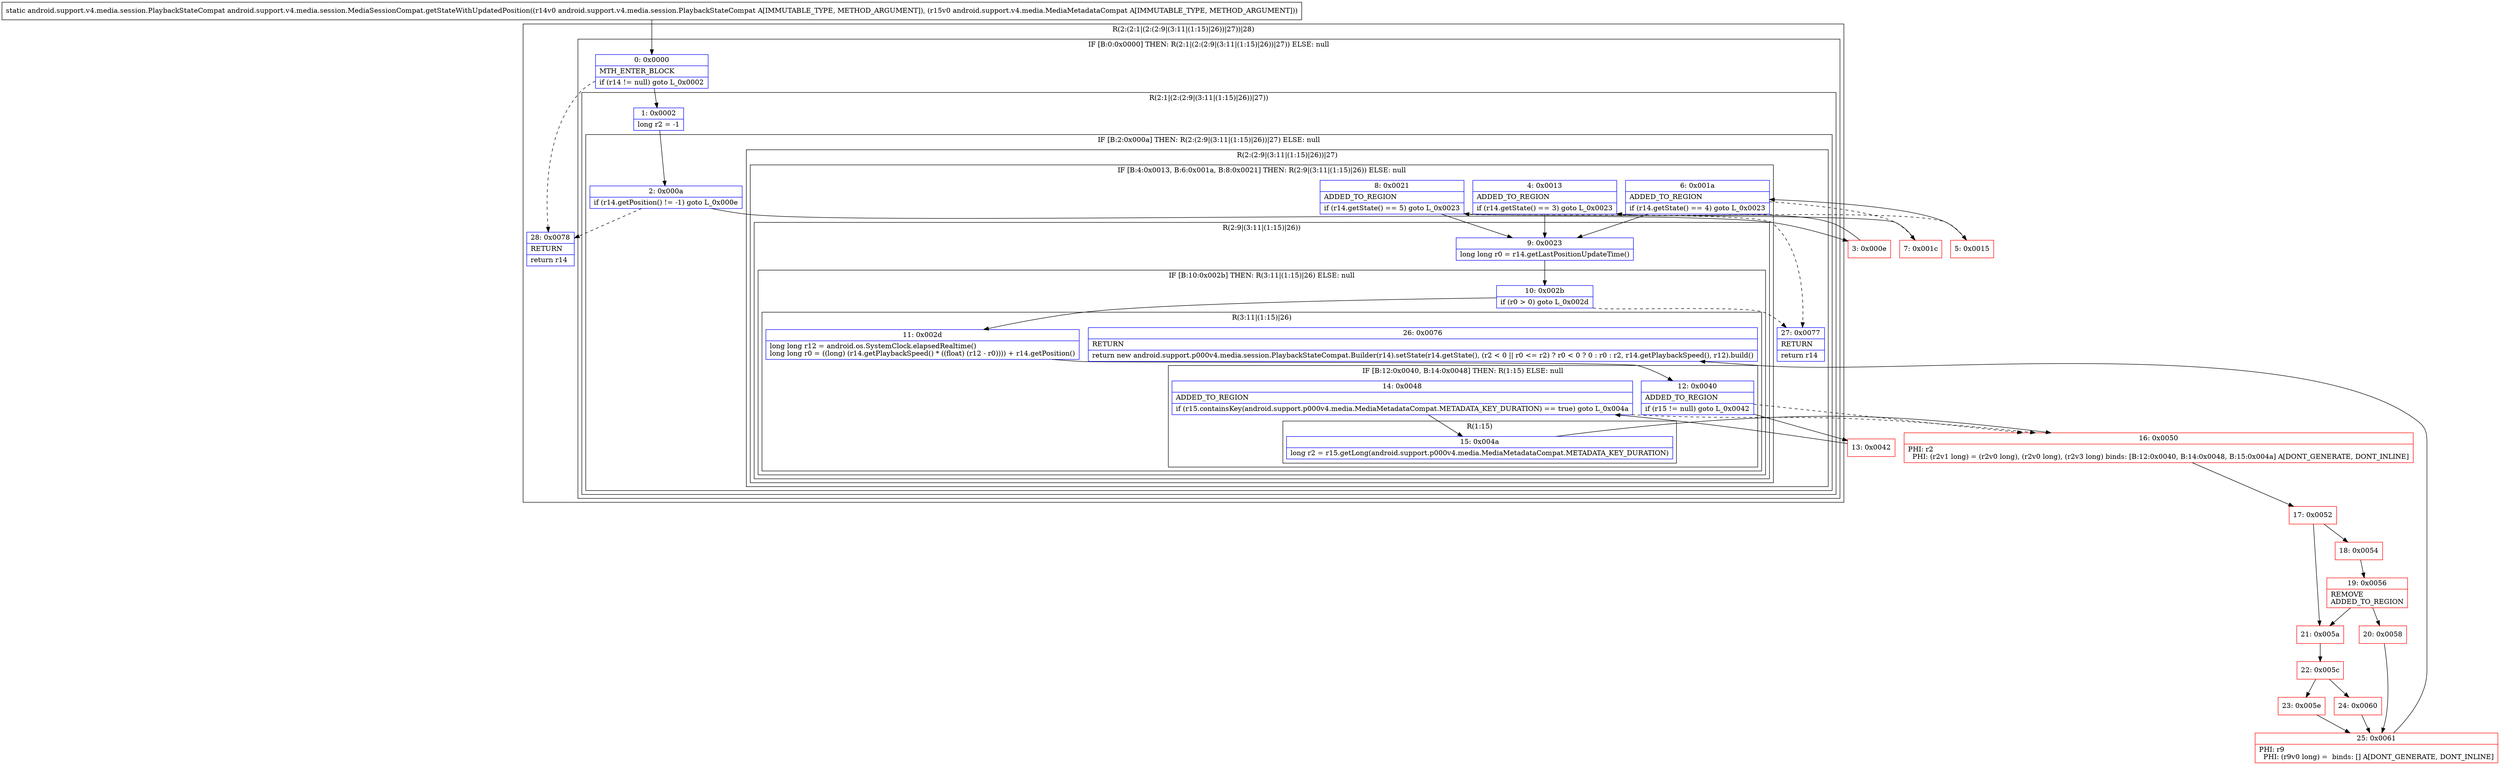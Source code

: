digraph "CFG forandroid.support.v4.media.session.MediaSessionCompat.getStateWithUpdatedPosition(Landroid\/support\/v4\/media\/session\/PlaybackStateCompat;Landroid\/support\/v4\/media\/MediaMetadataCompat;)Landroid\/support\/v4\/media\/session\/PlaybackStateCompat;" {
subgraph cluster_Region_1269176048 {
label = "R(2:(2:1|(2:(2:9|(3:11|(1:15)|26))|27))|28)";
node [shape=record,color=blue];
subgraph cluster_IfRegion_1857166145 {
label = "IF [B:0:0x0000] THEN: R(2:1|(2:(2:9|(3:11|(1:15)|26))|27)) ELSE: null";
node [shape=record,color=blue];
Node_0 [shape=record,label="{0\:\ 0x0000|MTH_ENTER_BLOCK\l|if (r14 != null) goto L_0x0002\l}"];
subgraph cluster_Region_1706031254 {
label = "R(2:1|(2:(2:9|(3:11|(1:15)|26))|27))";
node [shape=record,color=blue];
Node_1 [shape=record,label="{1\:\ 0x0002|long r2 = \-1\l}"];
subgraph cluster_IfRegion_1538334872 {
label = "IF [B:2:0x000a] THEN: R(2:(2:9|(3:11|(1:15)|26))|27) ELSE: null";
node [shape=record,color=blue];
Node_2 [shape=record,label="{2\:\ 0x000a|if (r14.getPosition() != \-1) goto L_0x000e\l}"];
subgraph cluster_Region_492343355 {
label = "R(2:(2:9|(3:11|(1:15)|26))|27)";
node [shape=record,color=blue];
subgraph cluster_IfRegion_1722946806 {
label = "IF [B:4:0x0013, B:6:0x001a, B:8:0x0021] THEN: R(2:9|(3:11|(1:15)|26)) ELSE: null";
node [shape=record,color=blue];
Node_4 [shape=record,label="{4\:\ 0x0013|ADDED_TO_REGION\l|if (r14.getState() == 3) goto L_0x0023\l}"];
Node_6 [shape=record,label="{6\:\ 0x001a|ADDED_TO_REGION\l|if (r14.getState() == 4) goto L_0x0023\l}"];
Node_8 [shape=record,label="{8\:\ 0x0021|ADDED_TO_REGION\l|if (r14.getState() == 5) goto L_0x0023\l}"];
subgraph cluster_Region_727958008 {
label = "R(2:9|(3:11|(1:15)|26))";
node [shape=record,color=blue];
Node_9 [shape=record,label="{9\:\ 0x0023|long long r0 = r14.getLastPositionUpdateTime()\l}"];
subgraph cluster_IfRegion_823322442 {
label = "IF [B:10:0x002b] THEN: R(3:11|(1:15)|26) ELSE: null";
node [shape=record,color=blue];
Node_10 [shape=record,label="{10\:\ 0x002b|if (r0 \> 0) goto L_0x002d\l}"];
subgraph cluster_Region_2145205484 {
label = "R(3:11|(1:15)|26)";
node [shape=record,color=blue];
Node_11 [shape=record,label="{11\:\ 0x002d|long long r12 = android.os.SystemClock.elapsedRealtime()\llong long r0 = ((long) (r14.getPlaybackSpeed() * ((float) (r12 \- r0)))) + r14.getPosition()\l}"];
subgraph cluster_IfRegion_405042034 {
label = "IF [B:12:0x0040, B:14:0x0048] THEN: R(1:15) ELSE: null";
node [shape=record,color=blue];
Node_12 [shape=record,label="{12\:\ 0x0040|ADDED_TO_REGION\l|if (r15 != null) goto L_0x0042\l}"];
Node_14 [shape=record,label="{14\:\ 0x0048|ADDED_TO_REGION\l|if (r15.containsKey(android.support.p000v4.media.MediaMetadataCompat.METADATA_KEY_DURATION) == true) goto L_0x004a\l}"];
subgraph cluster_Region_1047313447 {
label = "R(1:15)";
node [shape=record,color=blue];
Node_15 [shape=record,label="{15\:\ 0x004a|long r2 = r15.getLong(android.support.p000v4.media.MediaMetadataCompat.METADATA_KEY_DURATION)\l}"];
}
}
Node_26 [shape=record,label="{26\:\ 0x0076|RETURN\l|return new android.support.p000v4.media.session.PlaybackStateCompat.Builder(r14).setState(r14.getState(), (r2 \< 0 \|\| r0 \<= r2) ? r0 \< 0 ? 0 : r0 : r2, r14.getPlaybackSpeed(), r12).build()\l}"];
}
}
}
}
Node_27 [shape=record,label="{27\:\ 0x0077|RETURN\l|return r14\l}"];
}
}
}
}
Node_28 [shape=record,label="{28\:\ 0x0078|RETURN\l|return r14\l}"];
}
Node_3 [shape=record,color=red,label="{3\:\ 0x000e}"];
Node_5 [shape=record,color=red,label="{5\:\ 0x0015}"];
Node_7 [shape=record,color=red,label="{7\:\ 0x001c}"];
Node_13 [shape=record,color=red,label="{13\:\ 0x0042}"];
Node_16 [shape=record,color=red,label="{16\:\ 0x0050|PHI: r2 \l  PHI: (r2v1 long) = (r2v0 long), (r2v0 long), (r2v3 long) binds: [B:12:0x0040, B:14:0x0048, B:15:0x004a] A[DONT_GENERATE, DONT_INLINE]\l}"];
Node_17 [shape=record,color=red,label="{17\:\ 0x0052}"];
Node_18 [shape=record,color=red,label="{18\:\ 0x0054}"];
Node_19 [shape=record,color=red,label="{19\:\ 0x0056|REMOVE\lADDED_TO_REGION\l}"];
Node_20 [shape=record,color=red,label="{20\:\ 0x0058}"];
Node_21 [shape=record,color=red,label="{21\:\ 0x005a}"];
Node_22 [shape=record,color=red,label="{22\:\ 0x005c}"];
Node_23 [shape=record,color=red,label="{23\:\ 0x005e}"];
Node_24 [shape=record,color=red,label="{24\:\ 0x0060}"];
Node_25 [shape=record,color=red,label="{25\:\ 0x0061|PHI: r9 \l  PHI: (r9v0 long) =  binds: [] A[DONT_GENERATE, DONT_INLINE]\l}"];
MethodNode[shape=record,label="{static android.support.v4.media.session.PlaybackStateCompat android.support.v4.media.session.MediaSessionCompat.getStateWithUpdatedPosition((r14v0 android.support.v4.media.session.PlaybackStateCompat A[IMMUTABLE_TYPE, METHOD_ARGUMENT]), (r15v0 android.support.v4.media.MediaMetadataCompat A[IMMUTABLE_TYPE, METHOD_ARGUMENT])) }"];
MethodNode -> Node_0;
Node_0 -> Node_1;
Node_0 -> Node_28[style=dashed];
Node_1 -> Node_2;
Node_2 -> Node_3;
Node_2 -> Node_28[style=dashed];
Node_4 -> Node_5[style=dashed];
Node_4 -> Node_9;
Node_6 -> Node_7[style=dashed];
Node_6 -> Node_9;
Node_8 -> Node_9;
Node_8 -> Node_27[style=dashed];
Node_9 -> Node_10;
Node_10 -> Node_11;
Node_10 -> Node_27[style=dashed];
Node_11 -> Node_12;
Node_12 -> Node_13;
Node_12 -> Node_16[style=dashed];
Node_14 -> Node_15;
Node_14 -> Node_16[style=dashed];
Node_15 -> Node_16;
Node_3 -> Node_4;
Node_5 -> Node_6;
Node_7 -> Node_8;
Node_13 -> Node_14;
Node_16 -> Node_17;
Node_17 -> Node_18;
Node_17 -> Node_21;
Node_18 -> Node_19;
Node_19 -> Node_20;
Node_19 -> Node_21;
Node_20 -> Node_25;
Node_21 -> Node_22;
Node_22 -> Node_23;
Node_22 -> Node_24;
Node_23 -> Node_25;
Node_24 -> Node_25;
Node_25 -> Node_26;
}

